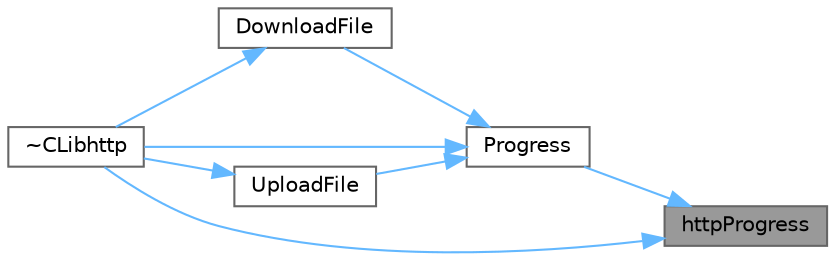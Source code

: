 digraph "httpProgress"
{
 // LATEX_PDF_SIZE
  bgcolor="transparent";
  edge [fontname=Helvetica,fontsize=10,labelfontname=Helvetica,labelfontsize=10];
  node [fontname=Helvetica,fontsize=10,shape=box,height=0.2,width=0.4];
  rankdir="RL";
  Node1 [id="Node000001",label="httpProgress",height=0.2,width=0.4,color="gray40", fillcolor="grey60", style="filled", fontcolor="black",tooltip=" "];
  Node1 -> Node2 [id="edge1_Node000001_Node000002",dir="back",color="steelblue1",style="solid",tooltip=" "];
  Node2 [id="Node000002",label="Progress",height=0.2,width=0.4,color="grey40", fillcolor="white", style="filled",URL="$class_c_libhttp.html#a9c7ce3aa95fd87935e4e45fe3a3cfb27",tooltip=" "];
  Node2 -> Node3 [id="edge2_Node000002_Node000003",dir="back",color="steelblue1",style="solid",tooltip=" "];
  Node3 [id="Node000003",label="DownloadFile",height=0.2,width=0.4,color="grey40", fillcolor="white", style="filled",URL="$class_c_libhttp.html#a7517480067f7723b125dc8cf7d97a88a",tooltip="从http上下载一个文件"];
  Node3 -> Node4 [id="edge3_Node000003_Node000004",dir="back",color="steelblue1",style="solid",tooltip=" "];
  Node4 [id="Node000004",label="~CLibhttp",height=0.2,width=0.4,color="grey40", fillcolor="white", style="filled",URL="$class_c_libhttp.html#a72034a41ce9f3400cff1d1a26c8f6e1b",tooltip=" "];
  Node2 -> Node5 [id="edge4_Node000002_Node000005",dir="back",color="steelblue1",style="solid",tooltip=" "];
  Node5 [id="Node000005",label="UploadFile",height=0.2,width=0.4,color="grey40", fillcolor="white", style="filled",URL="$class_c_libhttp.html#a1be1b3498eebb405f0396353bdf837b5",tooltip="http上传一个文件"];
  Node5 -> Node4 [id="edge5_Node000005_Node000004",dir="back",color="steelblue1",style="solid",tooltip=" "];
  Node2 -> Node4 [id="edge6_Node000002_Node000004",dir="back",color="steelblue1",style="solid",tooltip=" "];
  Node1 -> Node4 [id="edge7_Node000001_Node000004",dir="back",color="steelblue1",style="solid",tooltip=" "];
}
